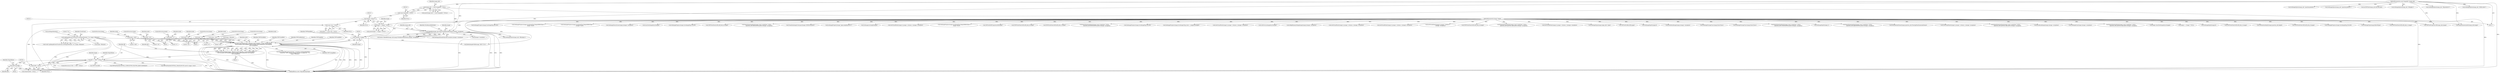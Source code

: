 digraph "0_ImageMagick6_3c53413eb544cc567309b4c86485eae43e956112@pointer" {
"1000317" [label="(Call,TIFFClose(tiff))"];
"1000301" [label="(Call,tiff == (TIFF *) NULL)"];
"1000283" [label="(Call,tiff=TIFFClientOpen(image->filename,mode,(thandle_t) image,TIFFReadBlob,\n    TIFFWriteBlob,TIFFSeekBlob,TIFFCloseBlob,TIFFGetBlobSize,TIFFMapBlob,\n    TIFFUnmapBlob))"];
"1000285" [label="(Call,TIFFClientOpen(image->filename,mode,(thandle_t) image,TIFFReadBlob,\n    TIFFWriteBlob,TIFFSeekBlob,TIFFCloseBlob,TIFFGetBlobSize,TIFFMapBlob,\n    TIFFUnmapBlob))"];
"1000173" [label="(Call,LogMagickEvent(TraceEvent,GetMagickModule(),\"%s\",image->filename))"];
"1000274" [label="(Call,mode=\"wb8\")"];
"1000279" [label="(Call,mode=\"w8\")"];
"1000253" [label="(Call,mode=\"w\")"];
"1000248" [label="(Call,mode=\"wb\")"];
"1000243" [label="(Call,mode=\"wl\")"];
"1000269" [label="(Call,mode=\"wl8\")"];
"1000290" [label="(Call,(thandle_t) image)"];
"1000182" [label="(Call,OpenBlob(image_info,image,WriteBinaryBlobMode,&image->exception))"];
"1000142" [label="(Call,image_info != (const ImageInfo *) NULL)"];
"1000118" [label="(MethodParameterIn,const ImageInfo *image_info)"];
"1000144" [label="(Call,(const ImageInfo *) NULL)"];
"1000154" [label="(Call,image != (Image *) NULL)"];
"1000119" [label="(MethodParameterIn,Image *image)"];
"1000156" [label="(Call,(Image *) NULL)"];
"1000303" [label="(Call,(TIFF *) NULL)"];
"1000215" [label="(Call,(const char *) NULL)"];
"1000281" [label="(Literal,\"w8\")"];
"1000175" [label="(Call,GetMagickModule())"];
"1000244" [label="(Identifier,mode)"];
"1000249" [label="(Identifier,mode)"];
"1000296" [label="(Identifier,TIFFCloseBlob)"];
"1000246" [label="(ControlStructure,break;)"];
"1000180" [label="(Call,status=OpenBlob(image_info,image,WriteBinaryBlobMode,&image->exception))"];
"1000272" [label="(ControlStructure,break;)"];
"1000767" [label="(Call,SetImageGray(image,&image->exception))"];
"1002044" [label="(Call,ExportQuantumPixels(image,(const CacheView *) NULL,\n                quantum_info,quantum_type,pixels,&image->exception))"];
"1000142" [label="(Call,image_info != (const ImageInfo *) NULL)"];
"1000282" [label="(ControlStructure,break;)"];
"1002903" [label="(Call,image=SyncNextImageInList(image))"];
"1000153" [label="(Call,assert(image != (Image *) NULL))"];
"1002908" [label="(Call,image == (Image *) NULL)"];
"1000155" [label="(Identifier,image)"];
"1000251" [label="(ControlStructure,break;)"];
"1000267" [label="(Block,)"];
"1000300" [label="(ControlStructure,if (tiff == (TIFF *) NULL))"];
"1000177" [label="(Call,image->filename)"];
"1000317" [label="(Call,TIFFClose(tiff))"];
"1000411" [label="(Call,SetImageDepth(image,8))"];
"1000571" [label="(Call,GetImageOption(image_info,\"quantum:polarity\"))"];
"1002404" [label="(Call,TIFFWritePixels(tiff,&tiff_info,y,3,image))"];
"1000280" [label="(Identifier,mode)"];
"1000198" [label="(Call,SetMagickThreadValue(tiff_exception,&image->exception))"];
"1000297" [label="(Identifier,TIFFGetBlobSize)"];
"1000846" [label="(Call,SetQuantumDepth(image,quantum_info,depth))"];
"1000276" [label="(Literal,\"wb8\")"];
"1002514" [label="(Call,TIFFWritePixels(tiff,&tiff_info,y,0,image))"];
"1000241" [label="(Block,)"];
"1002253" [label="(Call,SetImageProgress(image,SaveImageTag,200,400))"];
"1000318" [label="(Identifier,tiff)"];
"1000393" [label="(Call,SetImageType(image,BilevelType))"];
"1002232" [label="(Call,TIFFWritePixels(tiff,&tiff_info,y,1,image))"];
"1002425" [label="(Call,SetImageProgress(image,SaveImageTag,400,400))"];
"1002535" [label="(Call,SetImageProgress(image,SaveImageTag,(MagickOffsetType) y,\n                image->rows))"];
"1000217" [label="(Identifier,NULL)"];
"1000551" [label="(Call,GetImageOption(image_info,\"quantum:polarity\"))"];
"1000277" [label="(ControlStructure,break;)"];
"1000302" [label="(Identifier,tiff)"];
"1000182" [label="(Call,OpenBlob(image_info,image,WriteBinaryBlobMode,&image->exception))"];
"1000213" [label="(Call,option != (const char *) NULL)"];
"1002079" [label="(Call,SetImageProgress(image,SaveImageTag,(MagickOffsetType)\n                    y,image->rows))"];
"1000320" [label="(Identifier,MagickFalse)"];
"1000805" [label="(Call,SetImageMonochrome(image,&image->exception))"];
"1000141" [label="(Call,assert(image_info != (const ImageInfo *) NULL))"];
"1000183" [label="(Identifier,image_info)"];
"1002936" [label="(MethodReturn,static MagickBooleanType)"];
"1000156" [label="(Call,(Image *) NULL)"];
"1000118" [label="(MethodParameterIn,const ImageInfo *image_info)"];
"1000312" [label="(Identifier,image)"];
"1001955" [label="(Call,GetTIFFInfo(image_info,tiff,&tiff_info))"];
"1000284" [label="(Identifier,tiff)"];
"1000176" [label="(Literal,\"%s\")"];
"1000960" [label="(Call,GetImageOption(image_info,\"tiff:alpha\"))"];
"1002905" [label="(Call,SyncNextImageInList(image))"];
"1000209" [label="(Call,GetImageOption(image_info,\"tiff:endian\"))"];
"1000275" [label="(Identifier,mode)"];
"1000185" [label="(Identifier,WriteBinaryBlobMode)"];
"1001942" [label="(Call,TIFFSetProperties(tiff,image_info,image))"];
"1000274" [label="(Call,mode=\"wb8\")"];
"1002170" [label="(Call,SetImageProgress(image,SaveImageTag,100,400))"];
"1000298" [label="(Identifier,TIFFMapBlob)"];
"1000305" [label="(Identifier,NULL)"];
"1002829" [label="(Call,TIFFWritePixels(tiff,&tiff_info,y,0,image))"];
"1000303" [label="(Call,(TIFF *) NULL)"];
"1000158" [label="(Identifier,NULL)"];
"1002135" [label="(Call,ExportQuantumPixels(image,(const CacheView *) NULL,\n                quantum_info,RedQuantum,pixels,&image->exception))"];
"1000285" [label="(Call,TIFFClientOpen(image->filename,mode,(thandle_t) image,TIFFReadBlob,\n    TIFFWriteBlob,TIFFSeekBlob,TIFFCloseBlob,TIFFGetBlobSize,TIFFMapBlob,\n    TIFFUnmapBlob))"];
"1000295" [label="(Identifier,TIFFSeekBlob)"];
"1000269" [label="(Call,mode=\"wl8\")"];
"1000171" [label="(Call,(void) LogMagickEvent(TraceEvent,GetMagickModule(),\"%s\",image->filename))"];
"1000255" [label="(Literal,\"w\")"];
"1000256" [label="(ControlStructure,break;)"];
"1000279" [label="(Call,mode=\"w8\")"];
"1000250" [label="(Literal,\"wb\")"];
"1000143" [label="(Identifier,image_info)"];
"1002459" [label="(Call,TransformImageColorspace(image,CMYKColorspace))"];
"1001169" [label="(Call,GetImageProperty(image,\"jpeg:sampling-factor\"))"];
"1000337" [label="(Call,GetImageListLength(image))"];
"1000154" [label="(Call,image != (Image *) NULL)"];
"1002794" [label="(Call,GetVirtualPixels(image,0,y,image->columns,1,&image->exception))"];
"1002850" [label="(Call,SetImageProgress(image,SaveImageTag,(MagickOffsetType) y,\n                image->rows))"];
"1001950" [label="(Call,TIFFSetEXIFProperties(tiff,image))"];
"1000283" [label="(Call,tiff=TIFFClientOpen(image->filename,mode,(thandle_t) image,TIFFReadBlob,\n    TIFFWriteBlob,TIFFSeekBlob,TIFFCloseBlob,TIFFGetBlobSize,TIFFMapBlob,\n    TIFFUnmapBlob))"];
"1000119" [label="(MethodParameterIn,Image *image)"];
"1000323" [label="(Call,DeleteImageProfile(image,\"tiff:37724\"))"];
"1000173" [label="(Call,LogMagickEvent(TraceEvent,GetMagickModule(),\"%s\",image->filename))"];
"1002149" [label="(Call,TIFFWritePixels(tiff,&tiff_info,y,0,image))"];
"1000253" [label="(Call,mode=\"w\")"];
"1001624" [label="(Call,ThrowMagickException(&image->exception,GetMagickModule(),\n            CoderError,\"TIFF: negative image positions unsupported\",\"%s\",\n            image->filename))"];
"1000270" [label="(Identifier,mode)"];
"1002315" [label="(Call,TIFFWritePixels(tiff,&tiff_info,y,2,image))"];
"1000254" [label="(Identifier,mode)"];
"1002932" [label="(Call,TIFFClose(tiff))"];
"1000494" [label="(Call,TIFFSetField(tiff,TIFFTAG_SUBFILETYPE,FILETYPE_REDUCEDIMAGE))"];
"1002301" [label="(Call,ExportQuantumPixels(image,(const CacheView *) NULL,\n                quantum_info,BlueQuantum,pixels,&image->exception))"];
"1000425" [label="(Call,(QuantumInfo *) NULL)"];
"1002336" [label="(Call,SetImageProgress(image,SaveImageTag,300,400))"];
"1002916" [label="(Call,SetImageProgress(image,SaveImagesTag,scene++,imageListLength))"];
"1002197" [label="(Call,GetVirtualPixels(image,0,y,image->columns,1,&image->exception))"];
"1000248" [label="(Call,mode=\"wb\")"];
"1000307" [label="(Identifier,MagickFalse)"];
"1000286" [label="(Call,image->filename)"];
"1000289" [label="(Identifier,mode)"];
"1000146" [label="(Identifier,NULL)"];
"1000487" [label="(Call,GetPreviousImageInList(image))"];
"1000451" [label="(Call,IsHighDynamicRangeImage(image,&image->exception))"];
"1000243" [label="(Call,mode=\"wl\")"];
"1000299" [label="(Identifier,TIFFUnmapBlob)"];
"1000144" [label="(Call,(const ImageInfo *) NULL)"];
"1002280" [label="(Call,GetVirtualPixels(image,0,y,image->columns,1,&image->exception))"];
"1000294" [label="(Identifier,TIFFWriteBlob)"];
"1002023" [label="(Call,GetVirtualPixels(image,0,y,image->columns,1,&image->exception))"];
"1000316" [label="(Block,)"];
"1002369" [label="(Call,GetVirtualPixels(image,0,y,image->columns,1,\n                  &image->exception))"];
"1000186" [label="(Call,&image->exception)"];
"1002058" [label="(Call,TIFFWritePixels(tiff,&tiff_info,y,0,image))"];
"1002500" [label="(Call,ExportQuantumPixels(image,(const CacheView *) NULL,\n            quantum_info,quantum_type,pixels,&image->exception))"];
"1000301" [label="(Call,tiff == (TIFF *) NULL)"];
"1002114" [label="(Call,GetVirtualPixels(image,0,y,image->columns,1,&image->exception))"];
"1000174" [label="(Identifier,TraceEvent)"];
"1000355" [label="(Call,SetImageType(image,image_info->type))"];
"1001893" [label="(Call,TIFFSetProfiles(tiff,image))"];
"1000733" [label="(Call,SetImageDepth(image,8))"];
"1002875" [label="(Call,DecodeLabImage(image,&image->exception))"];
"1000406" [label="(Call,SetImageStorageClass(image,DirectClass))"];
"1000290" [label="(Call,(thandle_t) image)"];
"1001518" [label="(Call,GetImageOption(image_info,\"tiff:predictor\"))"];
"1000728" [label="(Call,SetImageStorageClass(image,DirectClass))"];
"1002218" [label="(Call,ExportQuantumPixels(image,(const CacheView *) NULL,\n                quantum_info,GreenQuantum,pixels,&image->exception))"];
"1000184" [label="(Identifier,image)"];
"1000523" [label="(Call,TIFFSetField(tiff,TIFFTAG_IMAGELENGTH,(uint32) image->rows))"];
"1000271" [label="(Literal,\"wl8\")"];
"1000292" [label="(Identifier,image)"];
"1000398" [label="(Call,SetImageDepth(image,1))"];
"1002390" [label="(Call,ExportQuantumPixels(image,(const CacheView *) NULL,\n                  quantum_info,AlphaQuantum,pixels,&image->exception))"];
"1000120" [label="(Block,)"];
"1000461" [label="(Call,SetQuantumFormat(image,quantum_info,FloatingPointQuantumFormat))"];
"1000419" [label="(Call,AcquireQuantumInfo(image_info,image))"];
"1000890" [label="(Call,GetImageOption(image_info,\"tiff:fill-order\"))"];
"1002479" [label="(Call,GetVirtualPixels(image,0,y,image->columns,1,&image->exception))"];
"1000245" [label="(Literal,\"wl\")"];
"1002815" [label="(Call,ExportQuantumPixels(image,(const CacheView *) NULL,\n            quantum_info,quantum_type,pixels,&image->exception))"];
"1000702" [label="(Call,EncodeLabImage(image,&image->exception))"];
"1000293" [label="(Identifier,TIFFReadBlob)"];
"1000215" [label="(Call,(const char *) NULL)"];
"1000317" -> "1000316"  [label="AST: "];
"1000317" -> "1000318"  [label="CFG: "];
"1000318" -> "1000317"  [label="AST: "];
"1000320" -> "1000317"  [label="CFG: "];
"1000317" -> "1002936"  [label="DDG: "];
"1000317" -> "1002936"  [label="DDG: "];
"1000301" -> "1000317"  [label="DDG: "];
"1000301" -> "1000300"  [label="AST: "];
"1000301" -> "1000303"  [label="CFG: "];
"1000302" -> "1000301"  [label="AST: "];
"1000303" -> "1000301"  [label="AST: "];
"1000307" -> "1000301"  [label="CFG: "];
"1000312" -> "1000301"  [label="CFG: "];
"1000301" -> "1002936"  [label="DDG: "];
"1000301" -> "1002936"  [label="DDG: "];
"1000301" -> "1002936"  [label="DDG: "];
"1000283" -> "1000301"  [label="DDG: "];
"1000303" -> "1000301"  [label="DDG: "];
"1000301" -> "1000494"  [label="DDG: "];
"1000301" -> "1000523"  [label="DDG: "];
"1000301" -> "1002932"  [label="DDG: "];
"1000283" -> "1000120"  [label="AST: "];
"1000283" -> "1000285"  [label="CFG: "];
"1000284" -> "1000283"  [label="AST: "];
"1000285" -> "1000283"  [label="AST: "];
"1000302" -> "1000283"  [label="CFG: "];
"1000283" -> "1002936"  [label="DDG: "];
"1000285" -> "1000283"  [label="DDG: "];
"1000285" -> "1000283"  [label="DDG: "];
"1000285" -> "1000283"  [label="DDG: "];
"1000285" -> "1000283"  [label="DDG: "];
"1000285" -> "1000283"  [label="DDG: "];
"1000285" -> "1000283"  [label="DDG: "];
"1000285" -> "1000283"  [label="DDG: "];
"1000285" -> "1000283"  [label="DDG: "];
"1000285" -> "1000283"  [label="DDG: "];
"1000285" -> "1000283"  [label="DDG: "];
"1000285" -> "1000299"  [label="CFG: "];
"1000286" -> "1000285"  [label="AST: "];
"1000289" -> "1000285"  [label="AST: "];
"1000290" -> "1000285"  [label="AST: "];
"1000293" -> "1000285"  [label="AST: "];
"1000294" -> "1000285"  [label="AST: "];
"1000295" -> "1000285"  [label="AST: "];
"1000296" -> "1000285"  [label="AST: "];
"1000297" -> "1000285"  [label="AST: "];
"1000298" -> "1000285"  [label="AST: "];
"1000299" -> "1000285"  [label="AST: "];
"1000285" -> "1002936"  [label="DDG: "];
"1000285" -> "1002936"  [label="DDG: "];
"1000285" -> "1002936"  [label="DDG: "];
"1000285" -> "1002936"  [label="DDG: "];
"1000285" -> "1002936"  [label="DDG: "];
"1000285" -> "1002936"  [label="DDG: "];
"1000285" -> "1002936"  [label="DDG: "];
"1000285" -> "1002936"  [label="DDG: "];
"1000285" -> "1002936"  [label="DDG: "];
"1000285" -> "1002936"  [label="DDG: "];
"1000173" -> "1000285"  [label="DDG: "];
"1000274" -> "1000285"  [label="DDG: "];
"1000279" -> "1000285"  [label="DDG: "];
"1000253" -> "1000285"  [label="DDG: "];
"1000248" -> "1000285"  [label="DDG: "];
"1000243" -> "1000285"  [label="DDG: "];
"1000269" -> "1000285"  [label="DDG: "];
"1000290" -> "1000285"  [label="DDG: "];
"1000285" -> "1001624"  [label="DDG: "];
"1000173" -> "1000171"  [label="AST: "];
"1000173" -> "1000177"  [label="CFG: "];
"1000174" -> "1000173"  [label="AST: "];
"1000175" -> "1000173"  [label="AST: "];
"1000176" -> "1000173"  [label="AST: "];
"1000177" -> "1000173"  [label="AST: "];
"1000171" -> "1000173"  [label="CFG: "];
"1000173" -> "1002936"  [label="DDG: "];
"1000173" -> "1002936"  [label="DDG: "];
"1000173" -> "1002936"  [label="DDG: "];
"1000173" -> "1000171"  [label="DDG: "];
"1000173" -> "1000171"  [label="DDG: "];
"1000173" -> "1000171"  [label="DDG: "];
"1000173" -> "1000171"  [label="DDG: "];
"1000274" -> "1000267"  [label="AST: "];
"1000274" -> "1000276"  [label="CFG: "];
"1000275" -> "1000274"  [label="AST: "];
"1000276" -> "1000274"  [label="AST: "];
"1000277" -> "1000274"  [label="CFG: "];
"1000279" -> "1000267"  [label="AST: "];
"1000279" -> "1000281"  [label="CFG: "];
"1000280" -> "1000279"  [label="AST: "];
"1000281" -> "1000279"  [label="AST: "];
"1000282" -> "1000279"  [label="CFG: "];
"1000253" -> "1000241"  [label="AST: "];
"1000253" -> "1000255"  [label="CFG: "];
"1000254" -> "1000253"  [label="AST: "];
"1000255" -> "1000253"  [label="AST: "];
"1000256" -> "1000253"  [label="CFG: "];
"1000248" -> "1000241"  [label="AST: "];
"1000248" -> "1000250"  [label="CFG: "];
"1000249" -> "1000248"  [label="AST: "];
"1000250" -> "1000248"  [label="AST: "];
"1000251" -> "1000248"  [label="CFG: "];
"1000243" -> "1000241"  [label="AST: "];
"1000243" -> "1000245"  [label="CFG: "];
"1000244" -> "1000243"  [label="AST: "];
"1000245" -> "1000243"  [label="AST: "];
"1000246" -> "1000243"  [label="CFG: "];
"1000269" -> "1000267"  [label="AST: "];
"1000269" -> "1000271"  [label="CFG: "];
"1000270" -> "1000269"  [label="AST: "];
"1000271" -> "1000269"  [label="AST: "];
"1000272" -> "1000269"  [label="CFG: "];
"1000290" -> "1000292"  [label="CFG: "];
"1000291" -> "1000290"  [label="AST: "];
"1000292" -> "1000290"  [label="AST: "];
"1000293" -> "1000290"  [label="CFG: "];
"1000290" -> "1002936"  [label="DDG: "];
"1000182" -> "1000290"  [label="DDG: "];
"1000119" -> "1000290"  [label="DDG: "];
"1000290" -> "1000323"  [label="DDG: "];
"1000182" -> "1000180"  [label="AST: "];
"1000182" -> "1000186"  [label="CFG: "];
"1000183" -> "1000182"  [label="AST: "];
"1000184" -> "1000182"  [label="AST: "];
"1000185" -> "1000182"  [label="AST: "];
"1000186" -> "1000182"  [label="AST: "];
"1000180" -> "1000182"  [label="CFG: "];
"1000182" -> "1002936"  [label="DDG: "];
"1000182" -> "1002936"  [label="DDG: "];
"1000182" -> "1002936"  [label="DDG: "];
"1000182" -> "1002936"  [label="DDG: "];
"1000182" -> "1000180"  [label="DDG: "];
"1000182" -> "1000180"  [label="DDG: "];
"1000182" -> "1000180"  [label="DDG: "];
"1000182" -> "1000180"  [label="DDG: "];
"1000142" -> "1000182"  [label="DDG: "];
"1000118" -> "1000182"  [label="DDG: "];
"1000154" -> "1000182"  [label="DDG: "];
"1000119" -> "1000182"  [label="DDG: "];
"1000182" -> "1000198"  [label="DDG: "];
"1000182" -> "1000209"  [label="DDG: "];
"1000142" -> "1000141"  [label="AST: "];
"1000142" -> "1000144"  [label="CFG: "];
"1000143" -> "1000142"  [label="AST: "];
"1000144" -> "1000142"  [label="AST: "];
"1000141" -> "1000142"  [label="CFG: "];
"1000142" -> "1002936"  [label="DDG: "];
"1000142" -> "1000141"  [label="DDG: "];
"1000142" -> "1000141"  [label="DDG: "];
"1000118" -> "1000142"  [label="DDG: "];
"1000144" -> "1000142"  [label="DDG: "];
"1000118" -> "1000117"  [label="AST: "];
"1000118" -> "1002936"  [label="DDG: "];
"1000118" -> "1000209"  [label="DDG: "];
"1000118" -> "1000419"  [label="DDG: "];
"1000118" -> "1000551"  [label="DDG: "];
"1000118" -> "1000571"  [label="DDG: "];
"1000118" -> "1000890"  [label="DDG: "];
"1000118" -> "1000960"  [label="DDG: "];
"1000118" -> "1001518"  [label="DDG: "];
"1000118" -> "1001942"  [label="DDG: "];
"1000118" -> "1001955"  [label="DDG: "];
"1000144" -> "1000146"  [label="CFG: "];
"1000145" -> "1000144"  [label="AST: "];
"1000146" -> "1000144"  [label="AST: "];
"1000144" -> "1000156"  [label="DDG: "];
"1000154" -> "1000153"  [label="AST: "];
"1000154" -> "1000156"  [label="CFG: "];
"1000155" -> "1000154"  [label="AST: "];
"1000156" -> "1000154"  [label="AST: "];
"1000153" -> "1000154"  [label="CFG: "];
"1000154" -> "1002936"  [label="DDG: "];
"1000154" -> "1000153"  [label="DDG: "];
"1000154" -> "1000153"  [label="DDG: "];
"1000119" -> "1000154"  [label="DDG: "];
"1000156" -> "1000154"  [label="DDG: "];
"1000119" -> "1000117"  [label="AST: "];
"1000119" -> "1002936"  [label="DDG: "];
"1000119" -> "1000323"  [label="DDG: "];
"1000119" -> "1000337"  [label="DDG: "];
"1000119" -> "1000355"  [label="DDG: "];
"1000119" -> "1000393"  [label="DDG: "];
"1000119" -> "1000398"  [label="DDG: "];
"1000119" -> "1000406"  [label="DDG: "];
"1000119" -> "1000411"  [label="DDG: "];
"1000119" -> "1000419"  [label="DDG: "];
"1000119" -> "1000451"  [label="DDG: "];
"1000119" -> "1000461"  [label="DDG: "];
"1000119" -> "1000487"  [label="DDG: "];
"1000119" -> "1000702"  [label="DDG: "];
"1000119" -> "1000728"  [label="DDG: "];
"1000119" -> "1000733"  [label="DDG: "];
"1000119" -> "1000767"  [label="DDG: "];
"1000119" -> "1000805"  [label="DDG: "];
"1000119" -> "1000846"  [label="DDG: "];
"1000119" -> "1001169"  [label="DDG: "];
"1000119" -> "1001893"  [label="DDG: "];
"1000119" -> "1001942"  [label="DDG: "];
"1000119" -> "1001950"  [label="DDG: "];
"1000119" -> "1002023"  [label="DDG: "];
"1000119" -> "1002044"  [label="DDG: "];
"1000119" -> "1002058"  [label="DDG: "];
"1000119" -> "1002079"  [label="DDG: "];
"1000119" -> "1002114"  [label="DDG: "];
"1000119" -> "1002135"  [label="DDG: "];
"1000119" -> "1002149"  [label="DDG: "];
"1000119" -> "1002170"  [label="DDG: "];
"1000119" -> "1002197"  [label="DDG: "];
"1000119" -> "1002218"  [label="DDG: "];
"1000119" -> "1002232"  [label="DDG: "];
"1000119" -> "1002253"  [label="DDG: "];
"1000119" -> "1002280"  [label="DDG: "];
"1000119" -> "1002301"  [label="DDG: "];
"1000119" -> "1002315"  [label="DDG: "];
"1000119" -> "1002336"  [label="DDG: "];
"1000119" -> "1002369"  [label="DDG: "];
"1000119" -> "1002390"  [label="DDG: "];
"1000119" -> "1002404"  [label="DDG: "];
"1000119" -> "1002425"  [label="DDG: "];
"1000119" -> "1002459"  [label="DDG: "];
"1000119" -> "1002479"  [label="DDG: "];
"1000119" -> "1002500"  [label="DDG: "];
"1000119" -> "1002514"  [label="DDG: "];
"1000119" -> "1002535"  [label="DDG: "];
"1000119" -> "1002794"  [label="DDG: "];
"1000119" -> "1002815"  [label="DDG: "];
"1000119" -> "1002829"  [label="DDG: "];
"1000119" -> "1002850"  [label="DDG: "];
"1000119" -> "1002875"  [label="DDG: "];
"1000119" -> "1002903"  [label="DDG: "];
"1000119" -> "1002905"  [label="DDG: "];
"1000119" -> "1002908"  [label="DDG: "];
"1000119" -> "1002916"  [label="DDG: "];
"1000156" -> "1000158"  [label="CFG: "];
"1000157" -> "1000156"  [label="AST: "];
"1000158" -> "1000156"  [label="AST: "];
"1000156" -> "1002936"  [label="DDG: "];
"1000156" -> "1000215"  [label="DDG: "];
"1000303" -> "1000305"  [label="CFG: "];
"1000304" -> "1000303"  [label="AST: "];
"1000305" -> "1000303"  [label="AST: "];
"1000303" -> "1002936"  [label="DDG: "];
"1000215" -> "1000303"  [label="DDG: "];
"1000303" -> "1000425"  [label="DDG: "];
"1000215" -> "1000213"  [label="AST: "];
"1000215" -> "1000217"  [label="CFG: "];
"1000216" -> "1000215"  [label="AST: "];
"1000217" -> "1000215"  [label="AST: "];
"1000213" -> "1000215"  [label="CFG: "];
"1000215" -> "1000213"  [label="DDG: "];
}
